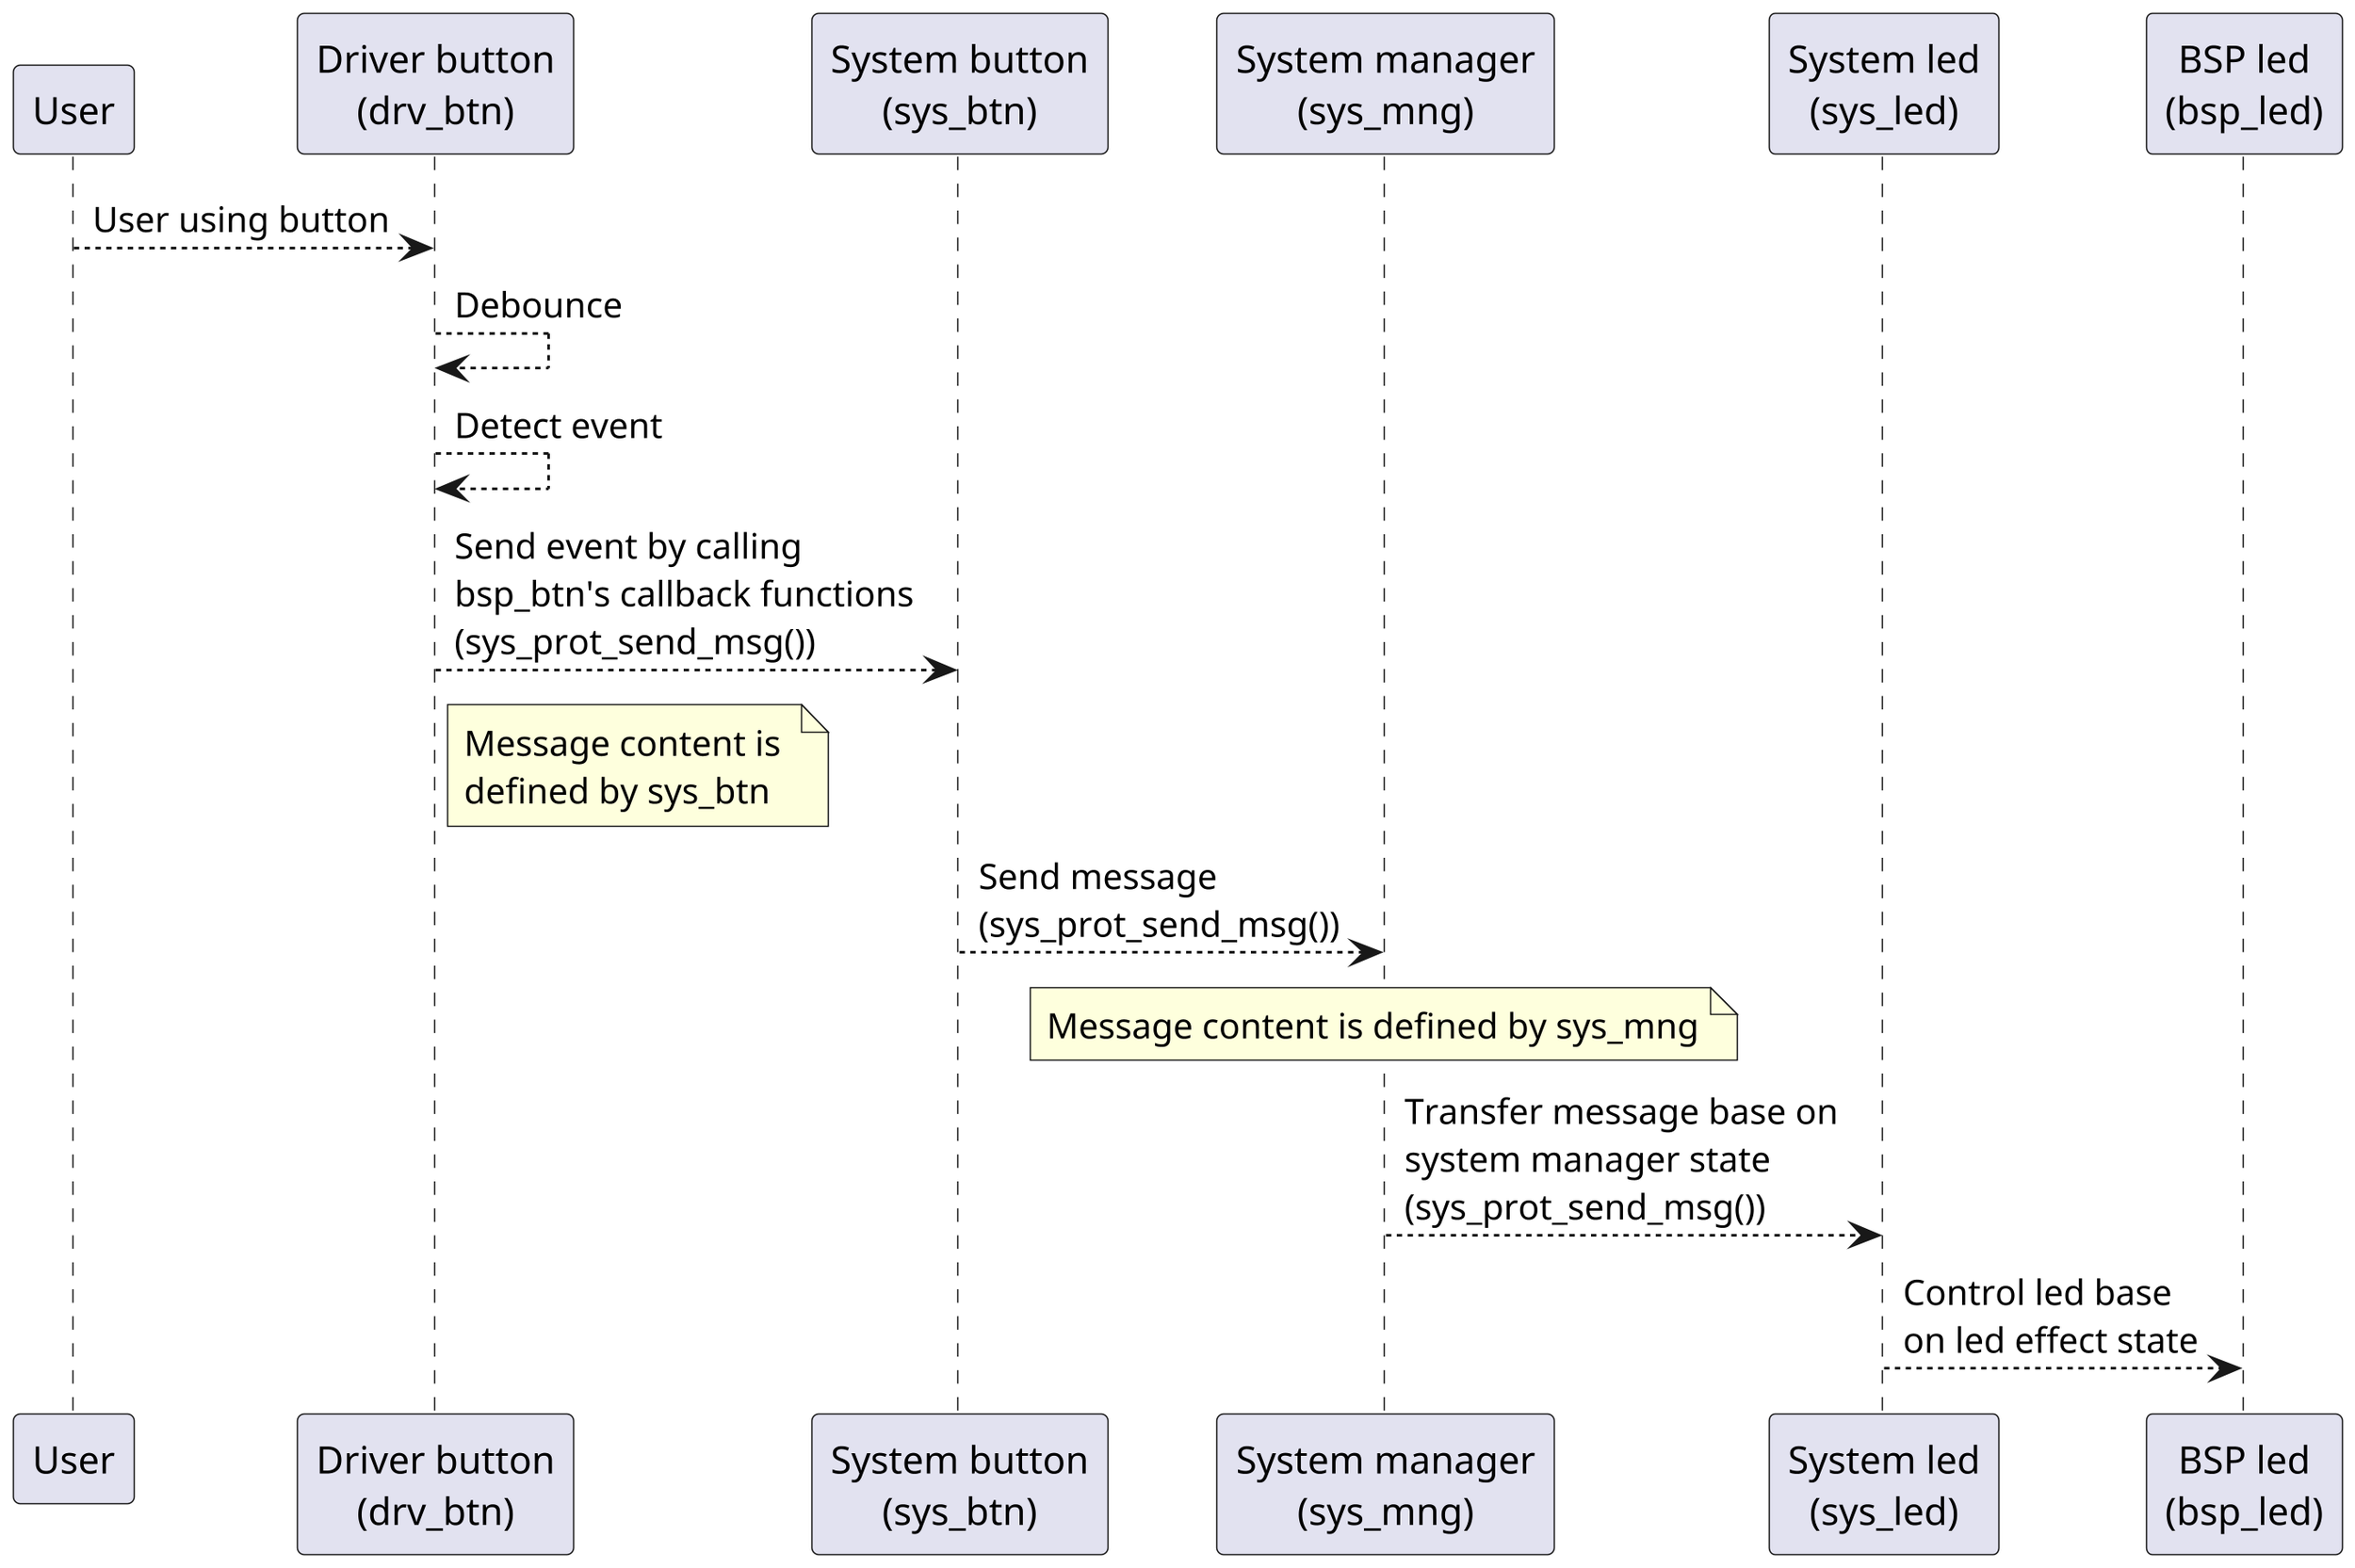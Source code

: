 @startuml

participant USER as "User"
participant DRV_BTN as "Driver button\n(drv_btn)"
participant SYS_BTN as "System button\n(sys_btn)"
participant SYS_MNG as "System manager\n(sys_mng)"
participant SYS_LED as "System led\n(sys_led)"
participant BSP_LED as "BSP led\n(bsp_led)"

skinparam dpi 300

USER    --> DRV_BTN: User using button

DRV_BTN --> DRV_BTN: Debounce

DRV_BTN --> DRV_BTN: Detect event

DRV_BTN --> SYS_BTN: Send event by calling\nbsp_btn's callback functions\n(sys_prot_send_msg())
note right of DRV_BTN
  Message content is 
  defined by sys_btn
end note

SYS_BTN --> SYS_MNG: Send message\n(sys_prot_send_msg())
note over of SYS_MNG
  Message content is defined by sys_mng
end note

SYS_MNG --> SYS_LED: Transfer message base on\nsystem manager state\n(sys_prot_send_msg())

SYS_LED --> BSP_LED: Control led base\non led effect state

@enduml